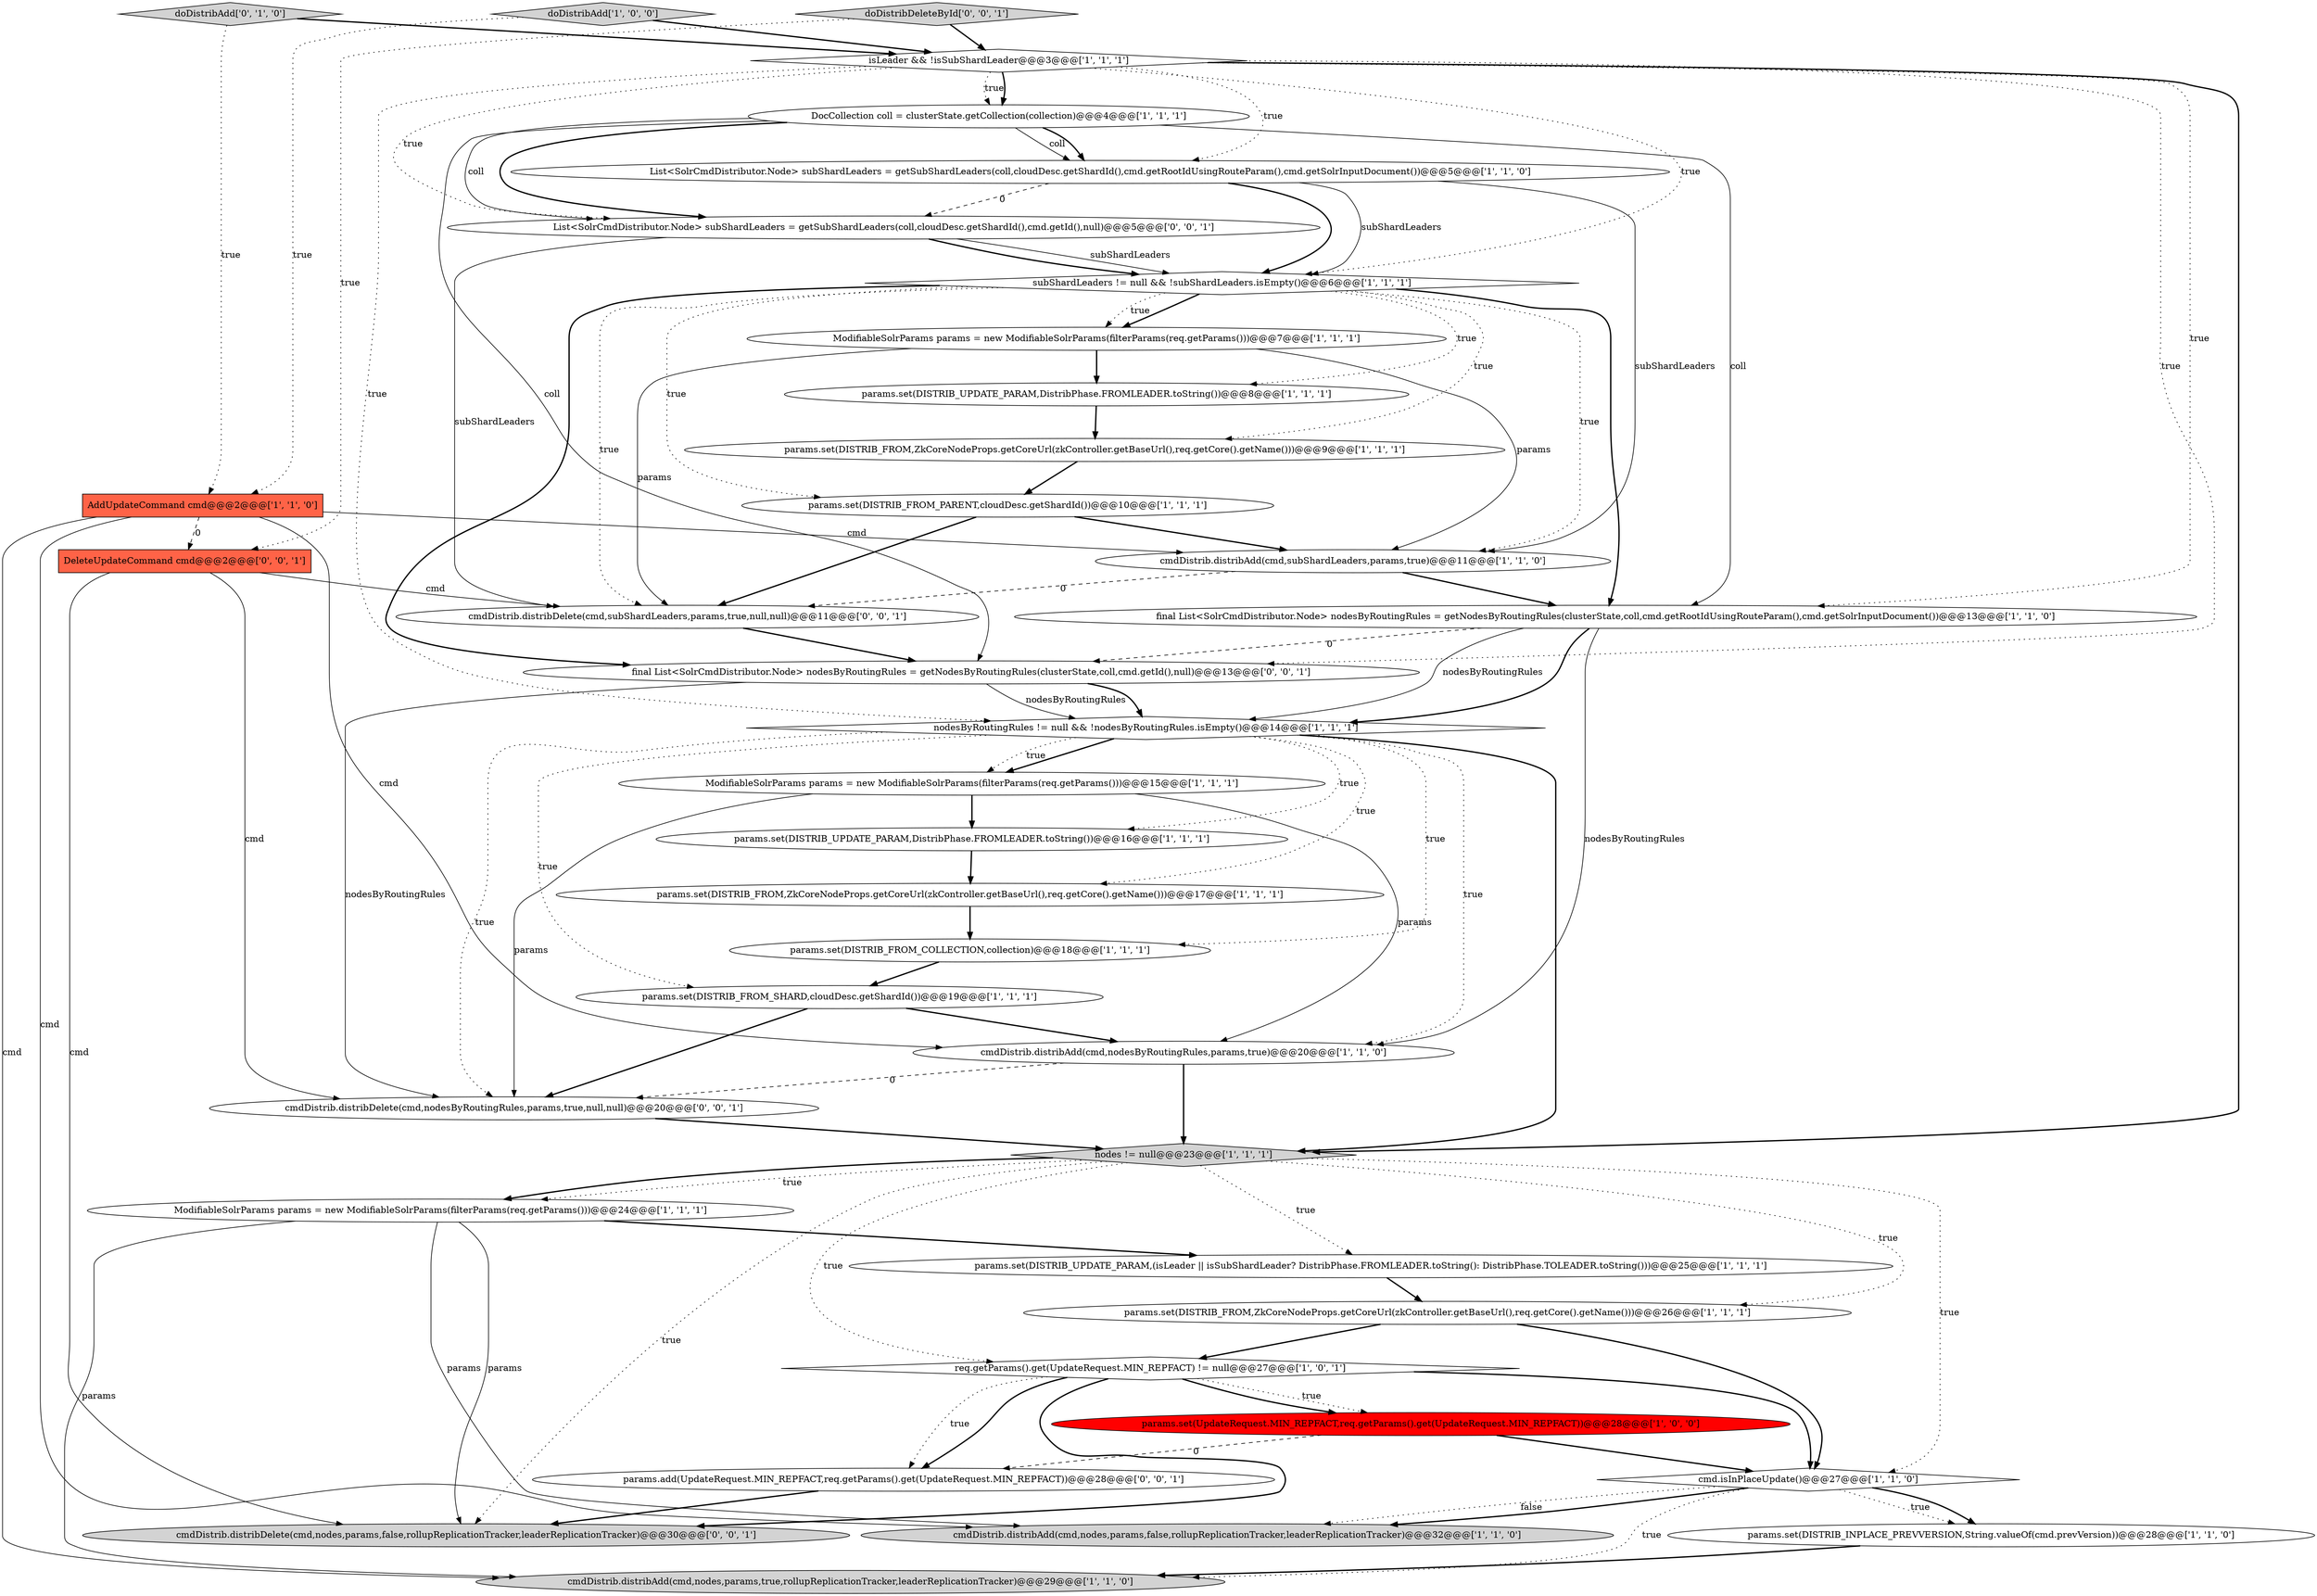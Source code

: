 digraph {
21 [style = filled, label = "final List<SolrCmdDistributor.Node> nodesByRoutingRules = getNodesByRoutingRules(clusterState,coll,cmd.getRootIdUsingRouteParam(),cmd.getSolrInputDocument())@@@13@@@['1', '1', '0']", fillcolor = white, shape = ellipse image = "AAA0AAABBB1BBB"];
19 [style = filled, label = "subShardLeaders != null && !subShardLeaders.isEmpty()@@@6@@@['1', '1', '1']", fillcolor = white, shape = diamond image = "AAA0AAABBB1BBB"];
15 [style = filled, label = "params.set(DISTRIB_UPDATE_PARAM,DistribPhase.FROMLEADER.toString())@@@8@@@['1', '1', '1']", fillcolor = white, shape = ellipse image = "AAA0AAABBB1BBB"];
29 [style = filled, label = "doDistribAdd['0', '1', '0']", fillcolor = lightgray, shape = diamond image = "AAA0AAABBB2BBB"];
9 [style = filled, label = "ModifiableSolrParams params = new ModifiableSolrParams(filterParams(req.getParams()))@@@15@@@['1', '1', '1']", fillcolor = white, shape = ellipse image = "AAA0AAABBB1BBB"];
33 [style = filled, label = "List<SolrCmdDistributor.Node> subShardLeaders = getSubShardLeaders(coll,cloudDesc.getShardId(),cmd.getId(),null)@@@5@@@['0', '0', '1']", fillcolor = white, shape = ellipse image = "AAA0AAABBB3BBB"];
2 [style = filled, label = "AddUpdateCommand cmd@@@2@@@['1', '1', '0']", fillcolor = tomato, shape = box image = "AAA0AAABBB1BBB"];
27 [style = filled, label = "params.set(DISTRIB_FROM,ZkCoreNodeProps.getCoreUrl(zkController.getBaseUrl(),req.getCore().getName()))@@@9@@@['1', '1', '1']", fillcolor = white, shape = ellipse image = "AAA0AAABBB1BBB"];
34 [style = filled, label = "doDistribDeleteById['0', '0', '1']", fillcolor = lightgray, shape = diamond image = "AAA0AAABBB3BBB"];
16 [style = filled, label = "req.getParams().get(UpdateRequest.MIN_REPFACT) != null@@@27@@@['1', '0', '1']", fillcolor = white, shape = diamond image = "AAA0AAABBB1BBB"];
10 [style = filled, label = "doDistribAdd['1', '0', '0']", fillcolor = lightgray, shape = diamond image = "AAA0AAABBB1BBB"];
22 [style = filled, label = "nodesByRoutingRules != null && !nodesByRoutingRules.isEmpty()@@@14@@@['1', '1', '1']", fillcolor = white, shape = diamond image = "AAA0AAABBB1BBB"];
1 [style = filled, label = "params.set(DISTRIB_UPDATE_PARAM,(isLeader || isSubShardLeader? DistribPhase.FROMLEADER.toString(): DistribPhase.TOLEADER.toString()))@@@25@@@['1', '1', '1']", fillcolor = white, shape = ellipse image = "AAA0AAABBB1BBB"];
17 [style = filled, label = "params.set(UpdateRequest.MIN_REPFACT,req.getParams().get(UpdateRequest.MIN_REPFACT))@@@28@@@['1', '0', '0']", fillcolor = red, shape = ellipse image = "AAA1AAABBB1BBB"];
30 [style = filled, label = "cmdDistrib.distribDelete(cmd,subShardLeaders,params,true,null,null)@@@11@@@['0', '0', '1']", fillcolor = white, shape = ellipse image = "AAA0AAABBB3BBB"];
31 [style = filled, label = "cmdDistrib.distribDelete(cmd,nodes,params,false,rollupReplicationTracker,leaderReplicationTracker)@@@30@@@['0', '0', '1']", fillcolor = lightgray, shape = ellipse image = "AAA0AAABBB3BBB"];
3 [style = filled, label = "params.set(DISTRIB_FROM_SHARD,cloudDesc.getShardId())@@@19@@@['1', '1', '1']", fillcolor = white, shape = ellipse image = "AAA0AAABBB1BBB"];
14 [style = filled, label = "List<SolrCmdDistributor.Node> subShardLeaders = getSubShardLeaders(coll,cloudDesc.getShardId(),cmd.getRootIdUsingRouteParam(),cmd.getSolrInputDocument())@@@5@@@['1', '1', '0']", fillcolor = white, shape = ellipse image = "AAA0AAABBB1BBB"];
24 [style = filled, label = "params.set(DISTRIB_FROM_PARENT,cloudDesc.getShardId())@@@10@@@['1', '1', '1']", fillcolor = white, shape = ellipse image = "AAA0AAABBB1BBB"];
5 [style = filled, label = "cmdDistrib.distribAdd(cmd,subShardLeaders,params,true)@@@11@@@['1', '1', '0']", fillcolor = white, shape = ellipse image = "AAA0AAABBB1BBB"];
23 [style = filled, label = "cmdDistrib.distribAdd(cmd,nodes,params,true,rollupReplicationTracker,leaderReplicationTracker)@@@29@@@['1', '1', '0']", fillcolor = lightgray, shape = ellipse image = "AAA0AAABBB1BBB"];
37 [style = filled, label = "final List<SolrCmdDistributor.Node> nodesByRoutingRules = getNodesByRoutingRules(clusterState,coll,cmd.getId(),null)@@@13@@@['0', '0', '1']", fillcolor = white, shape = ellipse image = "AAA0AAABBB3BBB"];
7 [style = filled, label = "nodes != null@@@23@@@['1', '1', '1']", fillcolor = lightgray, shape = diamond image = "AAA0AAABBB1BBB"];
0 [style = filled, label = "ModifiableSolrParams params = new ModifiableSolrParams(filterParams(req.getParams()))@@@7@@@['1', '1', '1']", fillcolor = white, shape = ellipse image = "AAA0AAABBB1BBB"];
8 [style = filled, label = "DocCollection coll = clusterState.getCollection(collection)@@@4@@@['1', '1', '1']", fillcolor = white, shape = ellipse image = "AAA0AAABBB1BBB"];
28 [style = filled, label = "params.set(DISTRIB_INPLACE_PREVVERSION,String.valueOf(cmd.prevVersion))@@@28@@@['1', '1', '0']", fillcolor = white, shape = ellipse image = "AAA0AAABBB1BBB"];
12 [style = filled, label = "cmdDistrib.distribAdd(cmd,nodesByRoutingRules,params,true)@@@20@@@['1', '1', '0']", fillcolor = white, shape = ellipse image = "AAA0AAABBB1BBB"];
32 [style = filled, label = "DeleteUpdateCommand cmd@@@2@@@['0', '0', '1']", fillcolor = tomato, shape = box image = "AAA0AAABBB3BBB"];
18 [style = filled, label = "ModifiableSolrParams params = new ModifiableSolrParams(filterParams(req.getParams()))@@@24@@@['1', '1', '1']", fillcolor = white, shape = ellipse image = "AAA0AAABBB1BBB"];
6 [style = filled, label = "cmdDistrib.distribAdd(cmd,nodes,params,false,rollupReplicationTracker,leaderReplicationTracker)@@@32@@@['1', '1', '0']", fillcolor = lightgray, shape = ellipse image = "AAA0AAABBB1BBB"];
13 [style = filled, label = "cmd.isInPlaceUpdate()@@@27@@@['1', '1', '0']", fillcolor = white, shape = diamond image = "AAA0AAABBB1BBB"];
36 [style = filled, label = "cmdDistrib.distribDelete(cmd,nodesByRoutingRules,params,true,null,null)@@@20@@@['0', '0', '1']", fillcolor = white, shape = ellipse image = "AAA0AAABBB3BBB"];
25 [style = filled, label = "params.set(DISTRIB_UPDATE_PARAM,DistribPhase.FROMLEADER.toString())@@@16@@@['1', '1', '1']", fillcolor = white, shape = ellipse image = "AAA0AAABBB1BBB"];
35 [style = filled, label = "params.add(UpdateRequest.MIN_REPFACT,req.getParams().get(UpdateRequest.MIN_REPFACT))@@@28@@@['0', '0', '1']", fillcolor = white, shape = ellipse image = "AAA0AAABBB3BBB"];
11 [style = filled, label = "params.set(DISTRIB_FROM_COLLECTION,collection)@@@18@@@['1', '1', '1']", fillcolor = white, shape = ellipse image = "AAA0AAABBB1BBB"];
26 [style = filled, label = "isLeader && !isSubShardLeader@@@3@@@['1', '1', '1']", fillcolor = white, shape = diamond image = "AAA0AAABBB1BBB"];
4 [style = filled, label = "params.set(DISTRIB_FROM,ZkCoreNodeProps.getCoreUrl(zkController.getBaseUrl(),req.getCore().getName()))@@@26@@@['1', '1', '1']", fillcolor = white, shape = ellipse image = "AAA0AAABBB1BBB"];
20 [style = filled, label = "params.set(DISTRIB_FROM,ZkCoreNodeProps.getCoreUrl(zkController.getBaseUrl(),req.getCore().getName()))@@@17@@@['1', '1', '1']", fillcolor = white, shape = ellipse image = "AAA0AAABBB1BBB"];
32->31 [style = solid, label="cmd"];
37->22 [style = solid, label="nodesByRoutingRules"];
13->28 [style = dotted, label="true"];
29->2 [style = dotted, label="true"];
13->6 [style = dotted, label="false"];
26->37 [style = dotted, label="true"];
8->14 [style = solid, label="coll"];
16->17 [style = dotted, label="true"];
2->32 [style = dashed, label="0"];
17->35 [style = dashed, label="0"];
26->19 [style = dotted, label="true"];
21->37 [style = dashed, label="0"];
8->33 [style = solid, label="coll"];
26->22 [style = dotted, label="true"];
14->19 [style = solid, label="subShardLeaders"];
0->15 [style = bold, label=""];
12->7 [style = bold, label=""];
24->30 [style = bold, label=""];
3->36 [style = bold, label=""];
9->12 [style = solid, label="params"];
37->36 [style = solid, label="nodesByRoutingRules"];
34->26 [style = bold, label=""];
7->16 [style = dotted, label="true"];
7->1 [style = dotted, label="true"];
4->16 [style = bold, label=""];
9->36 [style = solid, label="params"];
35->31 [style = bold, label=""];
1->4 [style = bold, label=""];
2->12 [style = solid, label="cmd"];
8->21 [style = solid, label="coll"];
26->7 [style = bold, label=""];
7->13 [style = dotted, label="true"];
22->9 [style = bold, label=""];
19->27 [style = dotted, label="true"];
10->26 [style = bold, label=""];
16->17 [style = bold, label=""];
14->33 [style = dashed, label="0"];
18->6 [style = solid, label="params"];
22->7 [style = bold, label=""];
18->23 [style = solid, label="params"];
13->23 [style = dotted, label="true"];
24->5 [style = bold, label=""];
19->37 [style = bold, label=""];
29->26 [style = bold, label=""];
5->21 [style = bold, label=""];
22->20 [style = dotted, label="true"];
18->1 [style = bold, label=""];
21->22 [style = bold, label=""];
19->0 [style = dotted, label="true"];
26->14 [style = dotted, label="true"];
22->9 [style = dotted, label="true"];
5->30 [style = dashed, label="0"];
8->33 [style = bold, label=""];
0->5 [style = solid, label="params"];
16->13 [style = bold, label=""];
26->8 [style = dotted, label="true"];
26->33 [style = dotted, label="true"];
16->35 [style = dotted, label="true"];
22->25 [style = dotted, label="true"];
4->13 [style = bold, label=""];
7->31 [style = dotted, label="true"];
8->14 [style = bold, label=""];
14->19 [style = bold, label=""];
26->8 [style = bold, label=""];
19->24 [style = dotted, label="true"];
3->12 [style = bold, label=""];
19->15 [style = dotted, label="true"];
19->30 [style = dotted, label="true"];
14->5 [style = solid, label="subShardLeaders"];
19->0 [style = bold, label=""];
33->19 [style = solid, label="subShardLeaders"];
37->22 [style = bold, label=""];
25->20 [style = bold, label=""];
18->31 [style = solid, label="params"];
10->2 [style = dotted, label="true"];
11->3 [style = bold, label=""];
28->23 [style = bold, label=""];
32->36 [style = solid, label="cmd"];
16->31 [style = bold, label=""];
19->5 [style = dotted, label="true"];
2->6 [style = solid, label="cmd"];
22->3 [style = dotted, label="true"];
7->18 [style = dotted, label="true"];
22->36 [style = dotted, label="true"];
7->18 [style = bold, label=""];
21->22 [style = solid, label="nodesByRoutingRules"];
33->30 [style = solid, label="subShardLeaders"];
27->24 [style = bold, label=""];
17->13 [style = bold, label=""];
13->6 [style = bold, label=""];
33->19 [style = bold, label=""];
20->11 [style = bold, label=""];
19->21 [style = bold, label=""];
34->32 [style = dotted, label="true"];
0->30 [style = solid, label="params"];
22->11 [style = dotted, label="true"];
2->5 [style = solid, label="cmd"];
30->37 [style = bold, label=""];
22->12 [style = dotted, label="true"];
36->7 [style = bold, label=""];
26->21 [style = dotted, label="true"];
32->30 [style = solid, label="cmd"];
12->36 [style = dashed, label="0"];
9->25 [style = bold, label=""];
7->4 [style = dotted, label="true"];
16->35 [style = bold, label=""];
21->12 [style = solid, label="nodesByRoutingRules"];
2->23 [style = solid, label="cmd"];
15->27 [style = bold, label=""];
8->37 [style = solid, label="coll"];
13->28 [style = bold, label=""];
}
